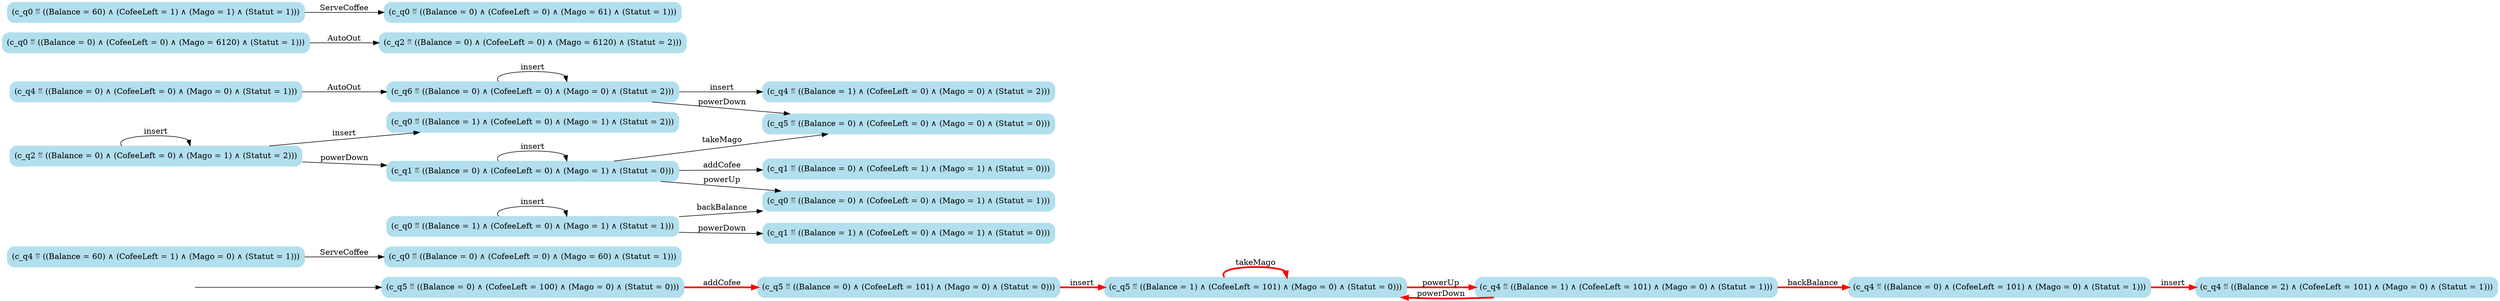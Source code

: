 digraph G {

	rankdir = LR;

	start_c_q5_0[style=invisible];

	node[shape=box, style="rounded, filled", color=lightblue2];

	c_q0_13[label="(c_q0 ≝ ((Balance = 0) ∧ (CofeeLeft = 0) ∧ (Mago = 60) ∧ (Statut = 1)))"];
	c_q4_16[label="(c_q4 ≝ ((Balance = 0) ∧ (CofeeLeft = 0) ∧ (Mago = 0) ∧ (Statut = 1)))"];
	c_q4_14[label="(c_q4 ≝ ((Balance = 1) ∧ (CofeeLeft = 101) ∧ (Mago = 0) ∧ (Statut = 1)))"];
	c_q5_0[label="(c_q5 ≝ ((Balance = 0) ∧ (CofeeLeft = 100) ∧ (Mago = 0) ∧ (Statut = 0)))"];
	c_q6_32[label="(c_q6 ≝ ((Balance = 0) ∧ (CofeeLeft = 0) ∧ (Mago = 0) ∧ (Statut = 2)))"];
	c_q1_25[label="(c_q1 ≝ ((Balance = 1) ∧ (CofeeLeft = 0) ∧ (Mago = 1) ∧ (Statut = 0)))"];
	c_q4_11[label="(c_q4 ≝ ((Balance = 2) ∧ (CofeeLeft = 101) ∧ (Mago = 0) ∧ (Statut = 1)))"];
	c_q0_39[label="(c_q0 ≝ ((Balance = 0) ∧ (CofeeLeft = 0) ∧ (Mago = 1) ∧ (Statut = 1)))"];
	c_q1_35[label="(c_q1 ≝ ((Balance = 0) ∧ (CofeeLeft = 1) ∧ (Mago = 1) ∧ (Statut = 0)))"];
	c_q2_27[label="(c_q2 ≝ ((Balance = 0) ∧ (CofeeLeft = 0) ∧ (Mago = 6120) ∧ (Statut = 2)))"];
	c_q2_46[label="(c_q2 ≝ ((Balance = 0) ∧ (CofeeLeft = 0) ∧ (Mago = 1) ∧ (Statut = 2)))"];
	c_q5_41[label="(c_q5 ≝ ((Balance = 0) ∧ (CofeeLeft = 0) ∧ (Mago = 0) ∧ (Statut = 0)))"];
	c_q5_2[label="(c_q5 ≝ ((Balance = 0) ∧ (CofeeLeft = 101) ∧ (Mago = 0) ∧ (Statut = 0)))"];
	c_q4_31[label="(c_q4 ≝ ((Balance = 1) ∧ (CofeeLeft = 0) ∧ (Mago = 0) ∧ (Statut = 2)))"];
	c_q0_24[label="(c_q0 ≝ ((Balance = 1) ∧ (CofeeLeft = 0) ∧ (Mago = 1) ∧ (Statut = 1)))"];
	c_q0_45[label="(c_q0 ≝ ((Balance = 1) ∧ (CofeeLeft = 0) ∧ (Mago = 1) ∧ (Statut = 2)))"];
	c_q0_26[label="(c_q0 ≝ ((Balance = 0) ∧ (CofeeLeft = 0) ∧ (Mago = 6120) ∧ (Statut = 1)))"];
	c_q1_47[label="(c_q1 ≝ ((Balance = 0) ∧ (CofeeLeft = 0) ∧ (Mago = 1) ∧ (Statut = 0)))"];
	c_q5_15[label="(c_q5 ≝ ((Balance = 1) ∧ (CofeeLeft = 101) ∧ (Mago = 0) ∧ (Statut = 0)))"];
	c_q4_10[label="(c_q4 ≝ ((Balance = 0) ∧ (CofeeLeft = 101) ∧ (Mago = 0) ∧ (Statut = 1)))"];
	c_q4_12[label="(c_q4 ≝ ((Balance = 60) ∧ (CofeeLeft = 1) ∧ (Mago = 0) ∧ (Statut = 1)))"];
	c_q0_19[label="(c_q0 ≝ ((Balance = 0) ∧ (CofeeLeft = 0) ∧ (Mago = 61) ∧ (Statut = 1)))"];
	c_q0_18[label="(c_q0 ≝ ((Balance = 60) ∧ (CofeeLeft = 1) ∧ (Mago = 1) ∧ (Statut = 1)))"];

	start_c_q5_0 -> c_q5_0;
	c_q5_0 -> c_q5_2[label="addCofee", penwidth=3, color=red];
	c_q5_2 -> c_q5_15[label="insert", penwidth=3, color=red];
	c_q5_15 -> c_q5_15[label="takeMago", penwidth=3, color=red];
	c_q5_15 -> c_q4_14[label="powerUp", penwidth=3, color=red];
	c_q4_14 -> c_q4_10[label="backBalance", penwidth=3, color=red];
	c_q4_10 -> c_q4_11[label="insert", penwidth=3, color=red];
	c_q4_12 -> c_q0_13[label="ServeCoffee"];
	c_q4_14 -> c_q5_15[label="powerDown", penwidth=3, color=red];
	c_q4_16 -> c_q6_32[label="AutoOut"];
	c_q0_18 -> c_q0_19[label="ServeCoffee"];
	c_q0_24 -> c_q0_39[label="backBalance"];
	c_q0_24 -> c_q0_24[label="insert"];
	c_q0_24 -> c_q1_25[label="powerDown"];
	c_q0_26 -> c_q2_27[label="AutoOut"];
	c_q6_32 -> c_q6_32[label="insert"];
	c_q6_32 -> c_q4_31[label="insert"];
	c_q6_32 -> c_q5_41[label="powerDown"];
	c_q1_47 -> c_q1_35[label="addCofee"];
	c_q1_47 -> c_q1_47[label="insert"];
	c_q1_47 -> c_q0_39[label="powerUp"];
	c_q1_47 -> c_q5_41[label="takeMago"];
	c_q2_46 -> c_q2_46[label="insert"];
	c_q2_46 -> c_q0_45[label="insert"];
	c_q2_46 -> c_q1_47[label="powerDown"];

}